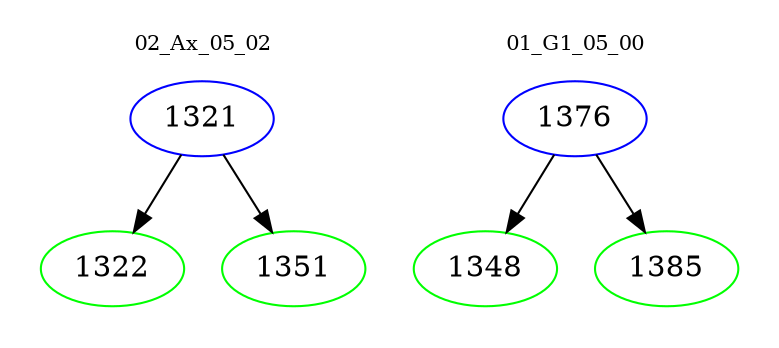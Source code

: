 digraph{
subgraph cluster_0 {
color = white
label = "02_Ax_05_02";
fontsize=10;
T0_1321 [label="1321", color="blue"]
T0_1321 -> T0_1322 [color="black"]
T0_1322 [label="1322", color="green"]
T0_1321 -> T0_1351 [color="black"]
T0_1351 [label="1351", color="green"]
}
subgraph cluster_1 {
color = white
label = "01_G1_05_00";
fontsize=10;
T1_1376 [label="1376", color="blue"]
T1_1376 -> T1_1348 [color="black"]
T1_1348 [label="1348", color="green"]
T1_1376 -> T1_1385 [color="black"]
T1_1385 [label="1385", color="green"]
}
}

